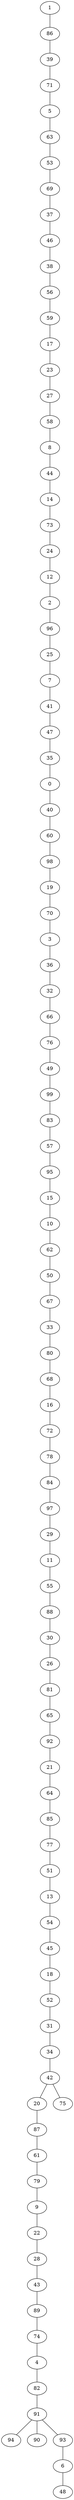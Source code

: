 strict graph G {
1;
86;
39;
71;
5;
63;
53;
69;
37;
46;
38;
56;
59;
17;
23;
27;
58;
8;
44;
14;
73;
24;
12;
2;
96;
25;
7;
41;
47;
35;
0;
40;
60;
98;
19;
70;
3;
36;
32;
66;
76;
49;
99;
83;
57;
95;
15;
10;
62;
50;
67;
33;
80;
68;
16;
72;
78;
84;
97;
29;
11;
55;
88;
30;
26;
81;
65;
92;
21;
64;
85;
77;
51;
13;
54;
45;
18;
52;
31;
34;
42;
20;
87;
61;
79;
9;
22;
28;
43;
89;
74;
4;
82;
91;
94;
90;
93;
6;
48;
75;
46 -- 38;
12 -- 2;
6 -- 48;
51 -- 13;
22 -- 28;
82 -- 91;
86 -- 39;
10 -- 62;
45 -- 18;
16 -- 72;
85 -- 77;
24 -- 12;
70 -- 3;
74 -- 4;
67 -- 33;
66 -- 76;
91 -- 90;
29 -- 11;
60 -- 98;
49 -- 99;
11 -- 55;
0 -- 40;
37 -- 46;
26 -- 81;
84 -- 97;
17 -- 23;
68 -- 16;
81 -- 65;
80 -- 68;
79 -- 9;
1 -- 86;
88 -- 30;
15 -- 10;
13 -- 54;
91 -- 93;
69 -- 37;
95 -- 15;
73 -- 24;
42 -- 75;
2 -- 96;
98 -- 19;
39 -- 71;
25 -- 7;
54 -- 45;
91 -- 94;
96 -- 25;
58 -- 8;
4 -- 82;
18 -- 52;
78 -- 84;
99 -- 83;
23 -- 27;
55 -- 88;
32 -- 66;
3 -- 36;
53 -- 69;
27 -- 58;
41 -- 47;
40 -- 60;
97 -- 29;
28 -- 43;
52 -- 31;
34 -- 42;
83 -- 57;
62 -- 50;
35 -- 0;
89 -- 74;
50 -- 67;
30 -- 26;
87 -- 61;
42 -- 20;
57 -- 95;
43 -- 89;
21 -- 64;
61 -- 79;
36 -- 32;
7 -- 41;
14 -- 73;
38 -- 56;
8 -- 44;
5 -- 63;
56 -- 59;
9 -- 22;
19 -- 70;
20 -- 87;
63 -- 53;
77 -- 51;
92 -- 21;
59 -- 17;
76 -- 49;
93 -- 6;
44 -- 14;
65 -- 92;
47 -- 35;
71 -- 5;
33 -- 80;
31 -- 34;
72 -- 78;
64 -- 85;
}
